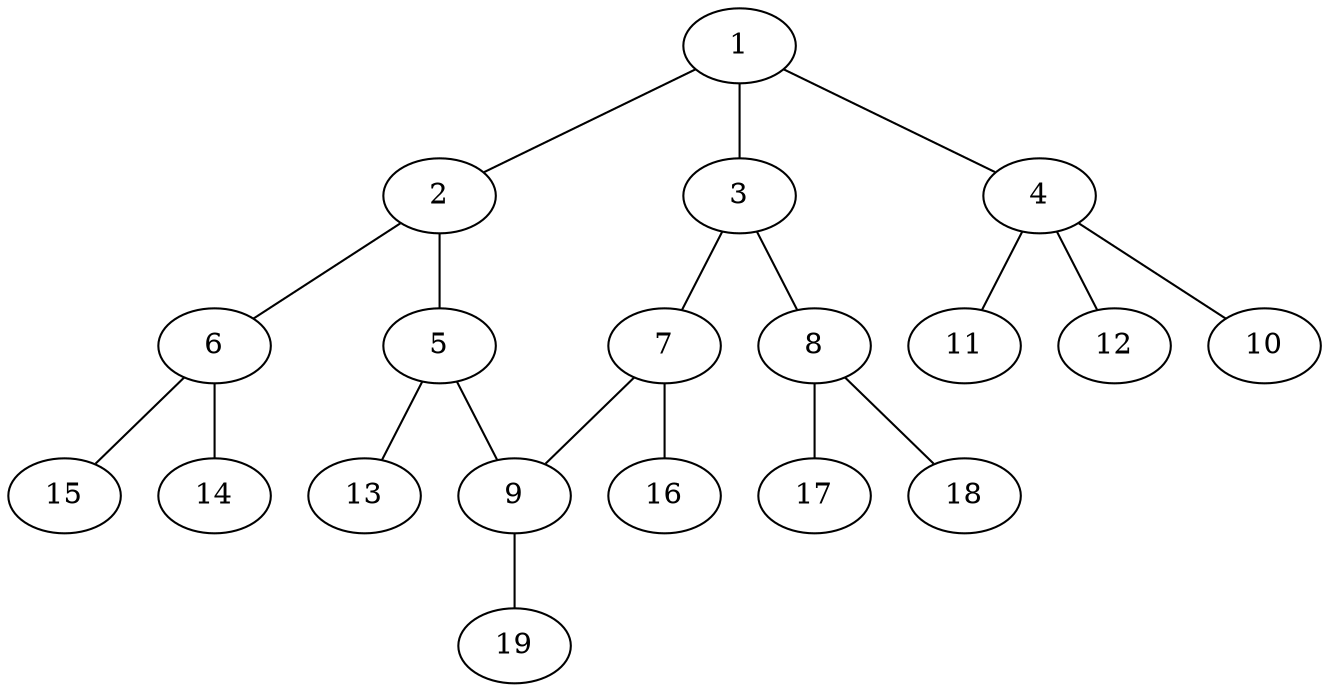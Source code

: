 graph molecule_2682 {
	1	 [chem=C];
	2	 [chem=C];
	1 -- 2	 [valence=2];
	3	 [chem=C];
	1 -- 3	 [valence=1];
	4	 [chem=C];
	1 -- 4	 [valence=1];
	5	 [chem=C];
	2 -- 5	 [valence=1];
	6	 [chem=N];
	2 -- 6	 [valence=1];
	7	 [chem=C];
	3 -- 7	 [valence=2];
	8	 [chem=N];
	3 -- 8	 [valence=1];
	10	 [chem=H];
	4 -- 10	 [valence=1];
	11	 [chem=H];
	4 -- 11	 [valence=1];
	12	 [chem=H];
	4 -- 12	 [valence=1];
	9	 [chem=C];
	5 -- 9	 [valence=2];
	13	 [chem=H];
	5 -- 13	 [valence=1];
	14	 [chem=H];
	6 -- 14	 [valence=1];
	15	 [chem=H];
	6 -- 15	 [valence=1];
	7 -- 9	 [valence=1];
	16	 [chem=H];
	7 -- 16	 [valence=1];
	17	 [chem=H];
	8 -- 17	 [valence=1];
	18	 [chem=H];
	8 -- 18	 [valence=1];
	19	 [chem=H];
	9 -- 19	 [valence=1];
}
